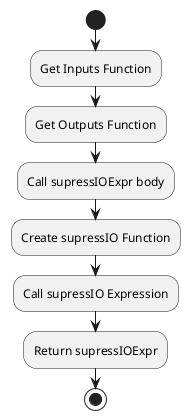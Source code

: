 @startuml
start
:Get Inputs Function;
:Get Outputs Function;
:Call supressIOExpr body;
:Create supressIO Function;
:Call supressIO Expression;
:Return supressIOExpr;
stop
@enduml